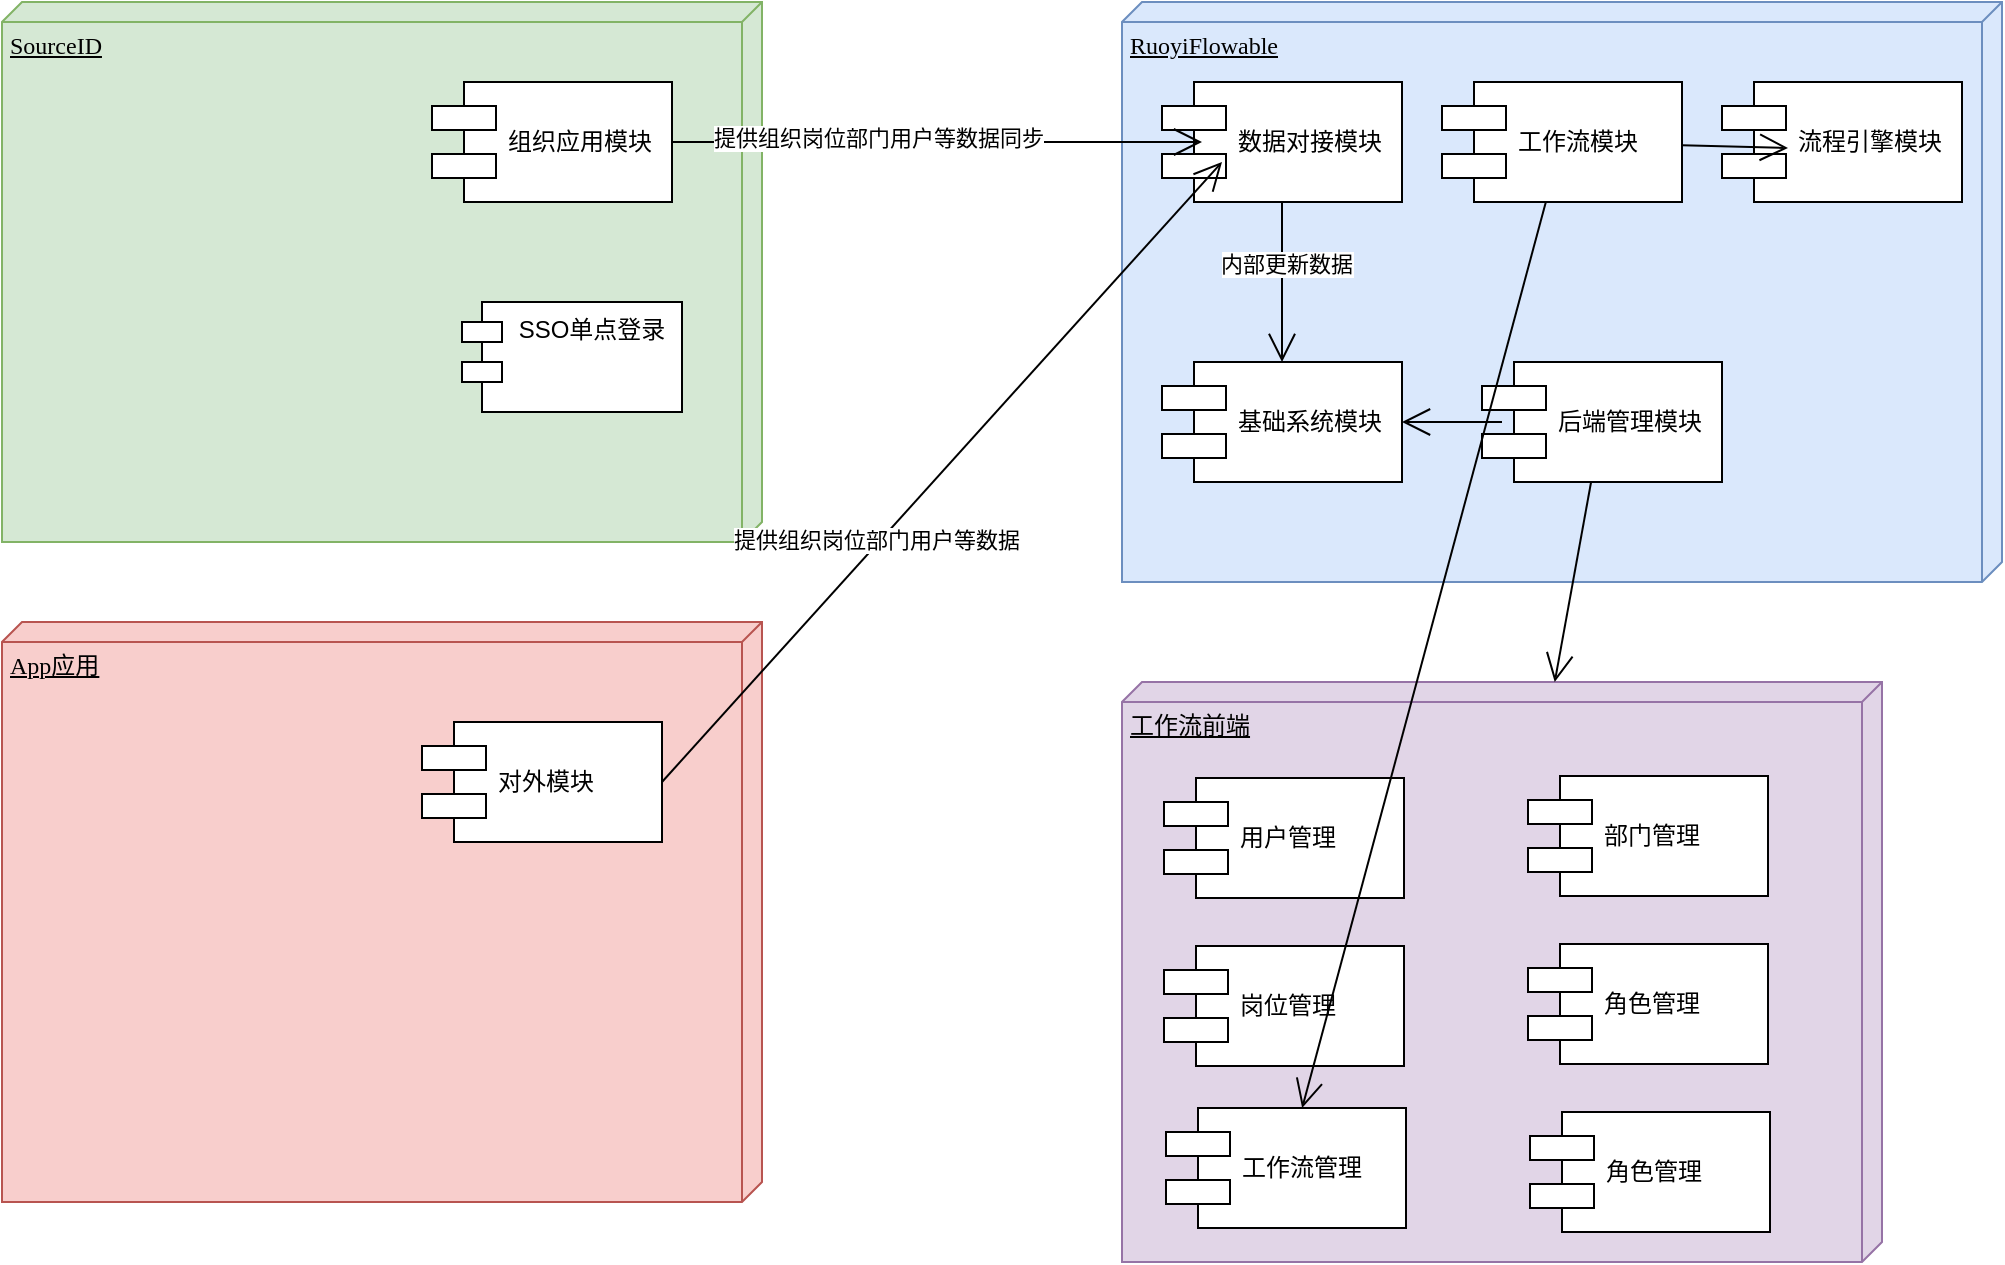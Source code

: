 <mxfile version="20.0.1" type="github">
  <diagram name="Page-1" id="5f0bae14-7c28-e335-631c-24af17079c00">
    <mxGraphModel dx="1022" dy="589" grid="1" gridSize="10" guides="1" tooltips="1" connect="1" arrows="1" fold="1" page="1" pageScale="1" pageWidth="1100" pageHeight="850" background="none" math="0" shadow="0">
      <root>
        <mxCell id="0" />
        <mxCell id="1" parent="0" />
        <mxCell id="39150e848f15840c-1" value="SourceID" style="verticalAlign=top;align=left;spacingTop=8;spacingLeft=2;spacingRight=12;shape=cube;size=10;direction=south;fontStyle=4;html=1;rounded=0;shadow=0;comic=0;labelBackgroundColor=none;strokeWidth=1;fontFamily=Verdana;fontSize=12;fillColor=#d5e8d4;strokeColor=#82b366;" parent="1" vertex="1">
          <mxGeometry x="10" y="50" width="380" height="270" as="geometry" />
        </mxCell>
        <mxCell id="39150e848f15840c-2" value="RuoyiFlowable" style="verticalAlign=top;align=left;spacingTop=8;spacingLeft=2;spacingRight=12;shape=cube;size=10;direction=south;fontStyle=4;html=1;rounded=0;shadow=0;comic=0;labelBackgroundColor=none;strokeWidth=1;fontFamily=Verdana;fontSize=12;fillColor=#dae8fc;strokeColor=#6c8ebf;" parent="1" vertex="1">
          <mxGeometry x="570" y="50" width="440" height="290" as="geometry" />
        </mxCell>
        <mxCell id="39150e848f15840c-3" value="App应用" style="verticalAlign=top;align=left;spacingTop=8;spacingLeft=2;spacingRight=12;shape=cube;size=10;direction=south;fontStyle=4;html=1;rounded=0;shadow=0;comic=0;labelBackgroundColor=none;strokeWidth=1;fontFamily=Verdana;fontSize=12;fillColor=#f8cecc;strokeColor=#b85450;" parent="1" vertex="1">
          <mxGeometry x="10" y="360" width="380" height="290" as="geometry" />
        </mxCell>
        <mxCell id="39150e848f15840c-5" value="组织应用模块" style="shape=component;align=left;spacingLeft=36;rounded=0;shadow=0;comic=0;labelBackgroundColor=none;strokeWidth=1;fontFamily=Verdana;fontSize=12;html=1;" parent="1" vertex="1">
          <mxGeometry x="225" y="90" width="120" height="60" as="geometry" />
        </mxCell>
        <mxCell id="39150e848f15840c-7" value="工作流模块" style="shape=component;align=left;spacingLeft=36;rounded=0;shadow=0;comic=0;labelBackgroundColor=none;strokeWidth=1;fontFamily=Verdana;fontSize=12;html=1;" parent="1" vertex="1">
          <mxGeometry x="730" y="90" width="120" height="60" as="geometry" />
        </mxCell>
        <mxCell id="39150e848f15840c-10" value="对外模块" style="shape=component;align=left;spacingLeft=36;rounded=0;shadow=0;comic=0;labelBackgroundColor=none;strokeWidth=1;fontFamily=Verdana;fontSize=12;html=1;" parent="1" vertex="1">
          <mxGeometry x="220" y="410" width="120" height="60" as="geometry" />
        </mxCell>
        <mxCell id="gfJlG4u2p-3kc8zNwAl6-1" value="SSO单点登录" style="shape=module;align=left;spacingLeft=20;align=center;verticalAlign=top;" vertex="1" parent="1">
          <mxGeometry x="240" y="200" width="110" height="55" as="geometry" />
        </mxCell>
        <mxCell id="gfJlG4u2p-3kc8zNwAl6-3" value="数据对接模块" style="shape=component;align=left;spacingLeft=36;rounded=0;shadow=0;comic=0;labelBackgroundColor=none;strokeWidth=1;fontFamily=Verdana;fontSize=12;html=1;" vertex="1" parent="1">
          <mxGeometry x="590" y="90" width="120" height="60" as="geometry" />
        </mxCell>
        <mxCell id="gfJlG4u2p-3kc8zNwAl6-8" value="" style="edgeStyle=elbowEdgeStyle;rounded=0;html=1;labelBackgroundColor=none;startArrow=none;startFill=0;startSize=8;endArrow=none;endFill=0;endSize=16;fontFamily=Verdana;fontSize=12;" edge="1" parent="1">
          <mxGeometry relative="1" as="geometry">
            <mxPoint x="490" y="125" as="sourcePoint" />
            <mxPoint x="490" y="125" as="targetPoint" />
          </mxGeometry>
        </mxCell>
        <mxCell id="gfJlG4u2p-3kc8zNwAl6-18" value="" style="endArrow=open;endFill=1;endSize=12;html=1;rounded=0;exitX=1;exitY=0.5;exitDx=0;exitDy=0;" edge="1" parent="1" source="39150e848f15840c-5">
          <mxGeometry width="160" relative="1" as="geometry">
            <mxPoint x="430" y="160" as="sourcePoint" />
            <mxPoint x="610" y="120" as="targetPoint" />
          </mxGeometry>
        </mxCell>
        <mxCell id="gfJlG4u2p-3kc8zNwAl6-19" value="提供组织岗位部门用户等数据同步" style="edgeLabel;html=1;align=center;verticalAlign=middle;resizable=0;points=[];" vertex="1" connectable="0" parent="gfJlG4u2p-3kc8zNwAl6-18">
          <mxGeometry x="-0.226" y="2" relative="1" as="geometry">
            <mxPoint as="offset" />
          </mxGeometry>
        </mxCell>
        <mxCell id="gfJlG4u2p-3kc8zNwAl6-20" value="" style="endArrow=open;endFill=1;endSize=12;html=1;rounded=0;exitX=1;exitY=0.5;exitDx=0;exitDy=0;" edge="1" parent="1" source="39150e848f15840c-10">
          <mxGeometry width="160" relative="1" as="geometry">
            <mxPoint x="355" y="130" as="sourcePoint" />
            <mxPoint x="620" y="130" as="targetPoint" />
          </mxGeometry>
        </mxCell>
        <mxCell id="gfJlG4u2p-3kc8zNwAl6-21" value="提供组织岗位部门用户等数据" style="edgeLabel;html=1;align=center;verticalAlign=middle;resizable=0;points=[];" vertex="1" connectable="0" parent="gfJlG4u2p-3kc8zNwAl6-20">
          <mxGeometry x="-0.226" y="2" relative="1" as="geometry">
            <mxPoint as="offset" />
          </mxGeometry>
        </mxCell>
        <mxCell id="gfJlG4u2p-3kc8zNwAl6-22" value="基础系统模块" style="shape=component;align=left;spacingLeft=36;rounded=0;shadow=0;comic=0;labelBackgroundColor=none;strokeWidth=1;fontFamily=Verdana;fontSize=12;html=1;" vertex="1" parent="1">
          <mxGeometry x="590" y="230" width="120" height="60" as="geometry" />
        </mxCell>
        <mxCell id="gfJlG4u2p-3kc8zNwAl6-23" value="" style="endArrow=open;endFill=1;endSize=12;html=1;rounded=0;exitX=0.5;exitY=1;exitDx=0;exitDy=0;entryX=0.5;entryY=0;entryDx=0;entryDy=0;" edge="1" parent="1" source="gfJlG4u2p-3kc8zNwAl6-3" target="gfJlG4u2p-3kc8zNwAl6-22">
          <mxGeometry width="160" relative="1" as="geometry">
            <mxPoint x="350" y="450" as="sourcePoint" />
            <mxPoint x="630" y="140" as="targetPoint" />
          </mxGeometry>
        </mxCell>
        <mxCell id="gfJlG4u2p-3kc8zNwAl6-24" value="内部更新数据" style="edgeLabel;html=1;align=center;verticalAlign=middle;resizable=0;points=[];" vertex="1" connectable="0" parent="gfJlG4u2p-3kc8zNwAl6-23">
          <mxGeometry x="-0.226" y="2" relative="1" as="geometry">
            <mxPoint as="offset" />
          </mxGeometry>
        </mxCell>
        <mxCell id="gfJlG4u2p-3kc8zNwAl6-25" value="后端管理模块" style="shape=component;align=left;spacingLeft=36;rounded=0;shadow=0;comic=0;labelBackgroundColor=none;strokeWidth=1;fontFamily=Verdana;fontSize=12;html=1;" vertex="1" parent="1">
          <mxGeometry x="750" y="230" width="120" height="60" as="geometry" />
        </mxCell>
        <mxCell id="gfJlG4u2p-3kc8zNwAl6-27" value="工作流前端" style="verticalAlign=top;align=left;spacingTop=8;spacingLeft=2;spacingRight=12;shape=cube;size=10;direction=south;fontStyle=4;html=1;rounded=0;shadow=0;comic=0;labelBackgroundColor=none;strokeWidth=1;fontFamily=Verdana;fontSize=12;fillColor=#e1d5e7;strokeColor=#9673a6;" vertex="1" parent="1">
          <mxGeometry x="570" y="390" width="380" height="290" as="geometry" />
        </mxCell>
        <mxCell id="gfJlG4u2p-3kc8zNwAl6-28" value="" style="endArrow=open;endFill=1;endSize=12;html=1;rounded=0;" edge="1" parent="1" source="gfJlG4u2p-3kc8zNwAl6-25" target="gfJlG4u2p-3kc8zNwAl6-27">
          <mxGeometry width="160" relative="1" as="geometry">
            <mxPoint x="680" y="360" as="sourcePoint" />
            <mxPoint x="840" y="360" as="targetPoint" />
          </mxGeometry>
        </mxCell>
        <mxCell id="gfJlG4u2p-3kc8zNwAl6-29" value="用户管理" style="shape=component;align=left;spacingLeft=36;rounded=0;shadow=0;comic=0;labelBackgroundColor=none;strokeWidth=1;fontFamily=Verdana;fontSize=12;html=1;" vertex="1" parent="1">
          <mxGeometry x="591" y="438" width="120" height="60" as="geometry" />
        </mxCell>
        <mxCell id="gfJlG4u2p-3kc8zNwAl6-30" value="部门管理" style="shape=component;align=left;spacingLeft=36;rounded=0;shadow=0;comic=0;labelBackgroundColor=none;strokeWidth=1;fontFamily=Verdana;fontSize=12;html=1;" vertex="1" parent="1">
          <mxGeometry x="773" y="437" width="120" height="60" as="geometry" />
        </mxCell>
        <mxCell id="gfJlG4u2p-3kc8zNwAl6-33" value="岗位管理" style="shape=component;align=left;spacingLeft=36;rounded=0;shadow=0;comic=0;labelBackgroundColor=none;strokeWidth=1;fontFamily=Verdana;fontSize=12;html=1;" vertex="1" parent="1">
          <mxGeometry x="591" y="522" width="120" height="60" as="geometry" />
        </mxCell>
        <mxCell id="gfJlG4u2p-3kc8zNwAl6-34" value="角色管理" style="shape=component;align=left;spacingLeft=36;rounded=0;shadow=0;comic=0;labelBackgroundColor=none;strokeWidth=1;fontFamily=Verdana;fontSize=12;html=1;" vertex="1" parent="1">
          <mxGeometry x="773" y="521" width="120" height="60" as="geometry" />
        </mxCell>
        <mxCell id="gfJlG4u2p-3kc8zNwAl6-35" value="工作流管理" style="shape=component;align=left;spacingLeft=36;rounded=0;shadow=0;comic=0;labelBackgroundColor=none;strokeWidth=1;fontFamily=Verdana;fontSize=12;html=1;" vertex="1" parent="1">
          <mxGeometry x="592" y="603" width="120" height="60" as="geometry" />
        </mxCell>
        <mxCell id="gfJlG4u2p-3kc8zNwAl6-36" value="角色管理" style="shape=component;align=left;spacingLeft=36;rounded=0;shadow=0;comic=0;labelBackgroundColor=none;strokeWidth=1;fontFamily=Verdana;fontSize=12;html=1;" vertex="1" parent="1">
          <mxGeometry x="774" y="605" width="120" height="60" as="geometry" />
        </mxCell>
        <mxCell id="gfJlG4u2p-3kc8zNwAl6-37" value="" style="endArrow=open;endFill=1;endSize=12;html=1;rounded=0;" edge="1" parent="1" source="39150e848f15840c-7" target="gfJlG4u2p-3kc8zNwAl6-35">
          <mxGeometry width="160" relative="1" as="geometry">
            <mxPoint x="841.273" y="300" as="sourcePoint" />
            <mxPoint x="812.182" y="400" as="targetPoint" />
          </mxGeometry>
        </mxCell>
        <mxCell id="gfJlG4u2p-3kc8zNwAl6-38" value="" style="endArrow=open;endFill=1;endSize=12;html=1;rounded=0;" edge="1" parent="1" target="gfJlG4u2p-3kc8zNwAl6-22">
          <mxGeometry width="160" relative="1" as="geometry">
            <mxPoint x="760" y="260" as="sourcePoint" />
            <mxPoint x="812.182" y="400" as="targetPoint" />
          </mxGeometry>
        </mxCell>
        <mxCell id="gfJlG4u2p-3kc8zNwAl6-39" value="流程引擎模块" style="shape=component;align=left;spacingLeft=36;rounded=0;shadow=0;comic=0;labelBackgroundColor=none;strokeWidth=1;fontFamily=Verdana;fontSize=12;html=1;" vertex="1" parent="1">
          <mxGeometry x="870" y="90" width="120" height="60" as="geometry" />
        </mxCell>
        <mxCell id="gfJlG4u2p-3kc8zNwAl6-40" value="" style="endArrow=open;endFill=1;endSize=12;html=1;rounded=0;entryX=0.275;entryY=0.55;entryDx=0;entryDy=0;entryPerimeter=0;" edge="1" parent="1" source="39150e848f15840c-7" target="gfJlG4u2p-3kc8zNwAl6-39">
          <mxGeometry width="160" relative="1" as="geometry">
            <mxPoint x="770" y="270" as="sourcePoint" />
            <mxPoint x="720" y="270" as="targetPoint" />
          </mxGeometry>
        </mxCell>
      </root>
    </mxGraphModel>
  </diagram>
</mxfile>

